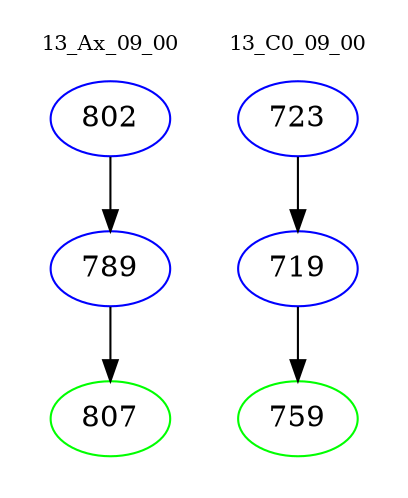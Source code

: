 digraph{
subgraph cluster_0 {
color = white
label = "13_Ax_09_00";
fontsize=10;
T0_802 [label="802", color="blue"]
T0_802 -> T0_789 [color="black"]
T0_789 [label="789", color="blue"]
T0_789 -> T0_807 [color="black"]
T0_807 [label="807", color="green"]
}
subgraph cluster_1 {
color = white
label = "13_C0_09_00";
fontsize=10;
T1_723 [label="723", color="blue"]
T1_723 -> T1_719 [color="black"]
T1_719 [label="719", color="blue"]
T1_719 -> T1_759 [color="black"]
T1_759 [label="759", color="green"]
}
}
